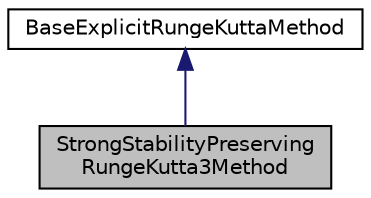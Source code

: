 digraph "StrongStabilityPreservingRungeKutta3Method"
{
  edge [fontname="Helvetica",fontsize="10",labelfontname="Helvetica",labelfontsize="10"];
  node [fontname="Helvetica",fontsize="10",shape=record];
  Node0 [label="StrongStabilityPreserving\lRungeKutta3Method",height=0.2,width=0.4,color="black", fillcolor="grey75", style="filled", fontcolor="black"];
  Node1 -> Node0 [dir="back",color="midnightblue",fontsize="10",style="solid",fontname="Helvetica"];
  Node1 [label="BaseExplicitRungeKuttaMethod",height=0.2,width=0.4,color="black", fillcolor="white", style="filled",URL="$classBaseExplicitRungeKuttaMethod.html"];
}
